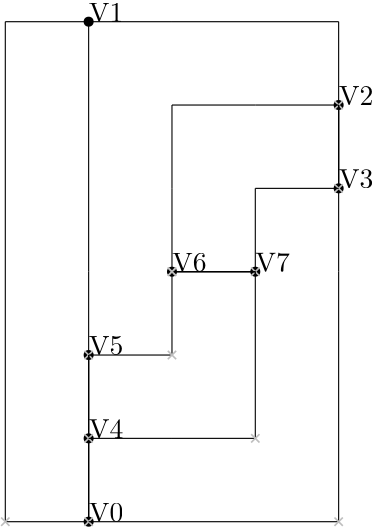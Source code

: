 <?xml version="1.0"?>
    <!DOCTYPE ipe SYSTEM "ipe.dtd">
    <ipe version="70005" creator="Ipe 7.1.4">
    <info created="D:20131106154934" modified="D:20131106160041"/>
    <preamble>\usepackage[english]{babel}</preamble>
    <ipestyle name="basic">
    <symbol name="arrow/arc(spx)">
    <path stroke="sym-stroke" fill="sym-stroke" pen="sym-pen">
    0 0 m
    -1 0.333 l
    -1 -0.333 l
    h
    </path>
    </symbol>
    <symbol name="arrow/farc(spx)">
    <path stroke="sym-stroke" fill="white" pen="sym-pen">
    0 0 m
    -1 0.333 l
    -1 -0.333 l
    h
    </path>
    </symbol>
    <symbol name="mark/circle(sx)" transformations="translations">
    <path fill="sym-stroke">
    0.6 0 0 0.6 0 0 e
    0.4 0 0 0.4 0 0 e
    </path>
    </symbol>
    <symbol name="mark/disk(sx)" transformations="translations">
    <path fill="sym-stroke">
    0.6 0 0 0.6 0 0 e
    </path>
    </symbol>
    <symbol name="mark/fdisk(sfx)" transformations="translations">
    <group>
    <path fill="sym-fill">
    0.5 0 0 0.5 0 0 e
    </path>
    <path fill="sym-stroke" fillrule="eofill">
    0.6 0 0 0.6 0 0 e
    0.4 0 0 0.4 0 0 e
    </path>
    </group>
    </symbol>
    <symbol name="mark/box(sx)" transformations="translations">
    <path fill="sym-stroke" fillrule="eofill">
    -0.6 -0.6 m
    0.6 -0.6 l
    0.6 0.6 l
    -0.6 0.6 l
    h
    -0.4 -0.4 m
    0.4 -0.4 l
    0.4 0.4 l
    -0.4 0.4 l
    h
    </path>
    </symbol>
    <symbol name="mark/square(sx)" transformations="translations">
    <path fill="sym-stroke">
    -0.6 -0.6 m
    0.6 -0.6 l
    0.6 0.6 l
    -0.6 0.6 l
    h
    </path>
    </symbol>
    <symbol name="mark/fsquare(sfx)" transformations="translations">
    <group>
    <path fill="sym-fill">
    -0.5 -0.5 m
    0.5 -0.5 l
    0.5 0.5 l
    -0.5 0.5 l
    h
    </path>
    <path fill="sym-stroke" fillrule="eofill">
    -0.6 -0.6 m
    0.6 -0.6 l
    0.6 0.6 l
    -0.6 0.6 l
    h
    -0.4 -0.4 m
    0.4 -0.4 l
    0.4 0.4 l
    -0.4 0.4 l
    h
    </path>
    </group>
    </symbol>
    <symbol name="mark/cross(sx)" transformations="translations">
    <group>
    <path fill="sym-stroke">
    -0.43 -0.57 m
    0.57 0.43 l
    0.43 0.57 l
    -0.57 -0.43 l
    h
    </path>
    <path fill="sym-stroke">
    -0.43 0.57 m
    0.57 -0.43 l
    0.43 -0.57 l
    -0.57 0.43 l
    h
    </path>
    </group>
    </symbol>
    <symbol name="arrow/fnormal(spx)">
    <path stroke="sym-stroke" fill="white" pen="sym-pen">
    0 0 m
    -1 0.333 l
    -1 -0.333 l
    h
    </path>
    </symbol>
    <symbol name="arrow/pointed(spx)">
    <path stroke="sym-stroke" fill="sym-stroke" pen="sym-pen">
    0 0 m
    -1 0.333 l
    -0.8 0 l
    -1 -0.333 l
    h
    </path>
    </symbol>
    <symbol name="arrow/fpointed(spx)">
    <path stroke="sym-stroke" fill="white" pen="sym-pen">
    0 0 m
    -1 0.333 l
    -0.8 0 l
    -1 -0.333 l
    h
    </path>
    </symbol>
    <symbol name="arrow/linear(spx)">
    <path stroke="sym-stroke" pen="sym-pen">
    -1 0.333 m
    0 0 l
    -1 -0.333 l
    </path>
    </symbol>
    <symbol name="arrow/fdouble(spx)">
    <path stroke="sym-stroke" fill="white" pen="sym-pen">
    0 0 m
    -1 0.333 l
    -1 -0.333 l
    h
    -1 0 m
    -2 0.333 l
    -2 -0.333 l
    h
    </path>
    </symbol>
    <symbol name="arrow/double(spx)">
    <path stroke="sym-stroke" fill="sym-stroke" pen="sym-pen">
    0 0 m
    -1 0.333 l
    -1 -0.333 l
    h
    -1 0 m
    -2 0.333 l
    -2 -0.333 l
    h
    </path>
    </symbol>
    <pen name="heavier" value="0.8"/>
    <pen name="fat" value="1.2"/>
    <pen name="ultrafat" value="2"/>
    <symbolsize name="large" value="5"/>
    <symbolsize name="small" value="2"/>
    <symbolsize name="tiny" value="1.1"/>
    <arrowsize name="large" value="10"/>
    <arrowsize name="small" value="5"/>
    <arrowsize name="tiny" value="3"/>
    <color name="red" value="1 0 0"/>
    <color name="green" value="0 1 0"/>
    <color name="blue" value="0 0 1"/>
    <color name="yellow" value="1 1 0"/>
    <color name="orange" value="1 0.647 0"/>
    <color name="gold" value="1 0.843 0"/>
    <color name="purple" value="0.627 0.125 0.941"/>
    <color name="gray" value="0.745"/>
    <color name="brown" value="0.647 0.165 0.165"/>
    <color name="navy" value="0 0 0.502"/>
    <color name="pink" value="1 0.753 0.796"/>
    <color name="seagreen" value="0.18 0.545 0.341"/>
    <color name="turquoise" value="0.251 0.878 0.816"/>
    <color name="violet" value="0.933 0.51 0.933"/>
    <color name="darkblue" value="0 0 0.545"/>
    <color name="darkcyan" value="0 0.545 0.545"/>
    <color name="darkgray" value="0.663"/>
    <color name="darkgreen" value="0 0.392 0"/>
    <color name="darkmagenta" value="0.545 0 0.545"/>
    <color name="darkorange" value="1 0.549 0"/>
    <color name="darkred" value="0.545 0 0"/>
    <color name="lightblue" value="0.678 0.847 0.902"/>
    <color name="lightcyan" value="0.878 1 1"/>
    <color name="lightgray" value="0.827"/>
    <color name="lightgreen" value="0.565 0.933 0.565"/>
    <color name="lightyellow" value="1 1 0.878"/>
    <dashstyle name="dashed" value="[4] 0"/>
    <dashstyle name="dotted" value="[1 3] 0"/>
    <dashstyle name="dash dotted" value="[4 2 1 2] 0"/>
    <dashstyle name="dash dot dotted" value="[4 2 1 2 1 2] 0"/>
    <textsize name="large" value="\large"/>
    <textsize name="Large" value="\Large"/>
    <textsize name="LARGE" value="\LARGE"/>
    <textsize name="huge" value="\huge"/>
    <textsize name="Huge" value="\Huge"/>
    <textsize name="small" value="\small"/>
    <textsize name="footnote" value="\footnotesize"/>
    <textsize name="tiny" value="\tiny"/>
    <textstyle name="center" begin="\begin{center}" end="\end{center}"/>
    <textstyle name="itemize" begin="\begin{itemize}" end="\end{itemize}"/>
    <textstyle name="item" begin="\begin{itemize}\item{}" end="\end{itemize}"/>
    <gridsize name="4 pts" value="4"/>
    <gridsize name="8 pts (~3 mm)" value="8"/>
    <gridsize name="16 pts (~6 mm)" value="16"/>
    <gridsize name="32 pts (~12 mm)" value="32"/>
    <gridsize name="10 pts (~3.5 mm)" value="10"/>
    <gridsize name="20 pts (~7 mm)" value="20"/>
    <gridsize name="14 pts (~5 mm)" value="14"/>
    <gridsize name="28 pts (~10 mm)" value="28"/>
    <gridsize name="56 pts (~20 mm)" value="56"/>
    <anglesize name="90 deg" value="90"/>
    <anglesize name="60 deg" value="60"/>
    <anglesize name="45 deg" value="45"/>
    <anglesize name="30 deg" value="30"/>
    <anglesize name="22.5 deg" value="22.5"/>
    <tiling name="falling" angle="-60" step="4" width="1"/>
    <tiling name="rising" angle="30" step="4" width="1"/>
    <layout paper="1000 1000" origin="0 0" frame="1000 1000" skip="32" crop="yes"/>
    </ipestyle>
    <page>
    <layer name="alpha"/>
    <view layers="alpha" active="alpha"/>
<use name="mark/disk(sx)" pos="430 600" size="normal" stroke="black"/>
<text transformations="translations" pos="430 600" stroke="black" type="label" width="190" height="10" depth="0" valign="baseline" size="normal">V0</text><use name="mark/disk(sx)" pos="430 780" size="normal" stroke="black"/>
<text transformations="translations" pos="430 780" stroke="black" type="label" width="190" height="10" depth="0" valign="baseline" size="normal">V1</text><use name="mark/disk(sx)" pos="520 750" size="normal" stroke="black"/>
<text transformations="translations" pos="520 750" stroke="black" type="label" width="190" height="10" depth="0" valign="baseline" size="normal">V2</text><use name="mark/disk(sx)" pos="520 720" size="normal" stroke="black"/>
<text transformations="translations" pos="520 720" stroke="black" type="label" width="190" height="10" depth="0" valign="baseline" size="normal">V3</text><use name="mark/disk(sx)" pos="430 630" size="normal" stroke="black"/>
<text transformations="translations" pos="430 630" stroke="black" type="label" width="190" height="10" depth="0" valign="baseline" size="normal">V4</text><use name="mark/disk(sx)" pos="430 660" size="normal" stroke="black"/>
<text transformations="translations" pos="430 660" stroke="black" type="label" width="190" height="10" depth="0" valign="baseline" size="normal">V5</text><use name="mark/disk(sx)" pos="460 690" size="normal" stroke="black"/>
<text transformations="translations" pos="460 690" stroke="black" type="label" width="190" height="10" depth="0" valign="baseline" size="normal">V6</text><use name="mark/disk(sx)" pos="490 690" size="normal" stroke="black"/>
<text transformations="translations" pos="490 690" stroke="black" type="label" width="190" height="10" depth="0" valign="baseline" size="normal">V7</text><path stroke="black" pen="normal" dash="normal">
 430 600 m
 400 600 l
 </path>
<path stroke="black" pen="normal" dash="normal">
 400 600 m
 400 600 l
 </path>
<path stroke="black" pen="normal" dash="normal">
 430 780 m
 400 780 l
 </path>
<path stroke="black" pen="normal" dash="normal">
 400 780 m
 400 780 l
 </path>
<path stroke="black" pen="normal" dash="normal">
 400 600 m
 400 780 l
 </path>
<use name="mark/cross(sx)" pos="400 600" size="normal" stroke="gray"/>
<path stroke="black" pen="normal" dash="normal">
 430 600 m
 430 630 l
 </path>
<path stroke="black" pen="normal" dash="normal">
 430 630 m
 430 630 l
 </path>
<path stroke="black" pen="normal" dash="normal">
 430 630 m
 430 600 l
 </path>
<path stroke="black" pen="normal" dash="normal">
 430 600 m
 430 600 l
 </path>
<path stroke="black" pen="normal" dash="normal">
 430 630 m
 430 600 l
 </path>
<use name="mark/cross(sx)" pos="430 600" size="normal" stroke="gray"/>
<path stroke="black" pen="normal" dash="normal">
 430 600 m
 460 600 l
 </path>
<path stroke="black" pen="normal" dash="normal">
 460 600 m
 520 600 l
 </path>
<path stroke="black" pen="normal" dash="normal">
 520 720 m
 520 690 l
 </path>
<path stroke="black" pen="normal" dash="normal">
 520 690 m
 520 690 l
 </path>
<path stroke="black" pen="normal" dash="normal">
 520 600 m
 520 690 l
 </path>
<use name="mark/cross(sx)" pos="520 600" size="normal" stroke="gray"/>
<path stroke="black" pen="normal" dash="normal">
 430 780 m
 430 750 l
 </path>
<path stroke="black" pen="normal" dash="normal">
 430 750 m
 430 750 l
 </path>
<path stroke="black" pen="normal" dash="normal">
 430 660 m
 430 690 l
 </path>
<path stroke="black" pen="normal" dash="normal">
 430 690 m
 430 690 l
 </path>
<path stroke="black" pen="normal" dash="normal">
 430 750 m
 430 690 l
 </path>
<use name="mark/cross(sx)" pos="430 660" size="normal" stroke="gray"/>
<path stroke="black" pen="normal" dash="normal">
 430 780 m
 460 780 l
 </path>
<path stroke="black" pen="normal" dash="normal">
 460 780 m
 520 780 l
 </path>
<path stroke="black" pen="normal" dash="normal">
 520 750 m
 520 780 l
 </path>
<path stroke="black" pen="normal" dash="normal">
 520 780 m
 520 780 l
 </path>
<path stroke="black" pen="normal" dash="normal">
 520 780 m
 520 780 l
 </path>
<use name="mark/cross(sx)" pos="520 750" size="normal" stroke="gray"/>
<path stroke="black" pen="normal" dash="normal">
 520 750 m
 490 750 l
 </path>
<path stroke="black" pen="normal" dash="normal">
 490 750 m
 460 750 l
 </path>
<path stroke="black" pen="normal" dash="normal">
 460 690 m
 460 720 l
 </path>
<path stroke="black" pen="normal" dash="normal">
 460 720 m
 460 720 l
 </path>
<path stroke="black" pen="normal" dash="normal">
 460 750 m
 460 720 l
 </path>
<use name="mark/cross(sx)" pos="460 690" size="normal" stroke="gray"/>
<path stroke="black" pen="normal" dash="normal">
 520 750 m
 520 720 l
 </path>
<path stroke="black" pen="normal" dash="normal">
 520 720 m
 520 720 l
 </path>
<path stroke="black" pen="normal" dash="normal">
 520 720 m
 520 750 l
 </path>
<path stroke="black" pen="normal" dash="normal">
 520 750 m
 520 750 l
 </path>
<path stroke="black" pen="normal" dash="normal">
 520 720 m
 520 750 l
 </path>
<use name="mark/cross(sx)" pos="520 720" size="normal" stroke="gray"/>
<path stroke="black" pen="normal" dash="normal">
 520 720 m
 490 720 l
 </path>
<path stroke="black" pen="normal" dash="normal">
 490 720 m
 490 720 l
 </path>
<path stroke="black" pen="normal" dash="normal">
 490 690 m
 490 720 l
 </path>
<path stroke="black" pen="normal" dash="normal">
 490 720 m
 490 720 l
 </path>
<path stroke="black" pen="normal" dash="normal">
 490 720 m
 490 720 l
 </path>
<use name="mark/cross(sx)" pos="490 690" size="normal" stroke="gray"/>
<path stroke="black" pen="normal" dash="normal">
 430 630 m
 430 660 l
 </path>
<path stroke="black" pen="normal" dash="normal">
 430 660 m
 430 660 l
 </path>
<path stroke="black" pen="normal" dash="normal">
 430 660 m
 430 630 l
 </path>
<path stroke="black" pen="normal" dash="normal">
 430 630 m
 430 630 l
 </path>
<path stroke="black" pen="normal" dash="normal">
 430 660 m
 430 630 l
 </path>
<use name="mark/cross(sx)" pos="430 630" size="normal" stroke="gray"/>
<path stroke="black" pen="normal" dash="normal">
 430 630 m
 460 630 l
 </path>
<path stroke="black" pen="normal" dash="normal">
 460 630 m
 490 630 l
 </path>
<path stroke="black" pen="normal" dash="normal">
 490 690 m
 490 660 l
 </path>
<path stroke="black" pen="normal" dash="normal">
 490 660 m
 490 660 l
 </path>
<path stroke="black" pen="normal" dash="normal">
 490 630 m
 490 660 l
 </path>
<use name="mark/cross(sx)" pos="490 630" size="normal" stroke="gray"/>
<path stroke="black" pen="normal" dash="normal">
 430 660 m
 460 660 l
 </path>
<path stroke="black" pen="normal" dash="normal">
 460 660 m
 460 660 l
 </path>
<path stroke="black" pen="normal" dash="normal">
 460 690 m
 460 660 l
 </path>
<path stroke="black" pen="normal" dash="normal">
 460 660 m
 460 660 l
 </path>
<path stroke="black" pen="normal" dash="normal">
 460 660 m
 460 660 l
 </path>
<use name="mark/cross(sx)" pos="460 660" size="normal" stroke="gray"/>
<path stroke="black" pen="normal" dash="normal">
 460 690 m
 490 690 l
 </path>
<path stroke="black" pen="normal" dash="normal">
 490 690 m
 460 690 l
 </path>
<path stroke="black" pen="normal" dash="normal">
 490 690 m
 460 690 l
 </path>
<path stroke="black" pen="normal" dash="normal">
 460 690 m
 460 690 l
 </path>
<path stroke="black" pen="normal" dash="normal">
 460 690 m
 460 690 l
 </path>
<use name="mark/cross(sx)" pos="460 690" size="normal" stroke="gray"/>
</page>
</ipe>
